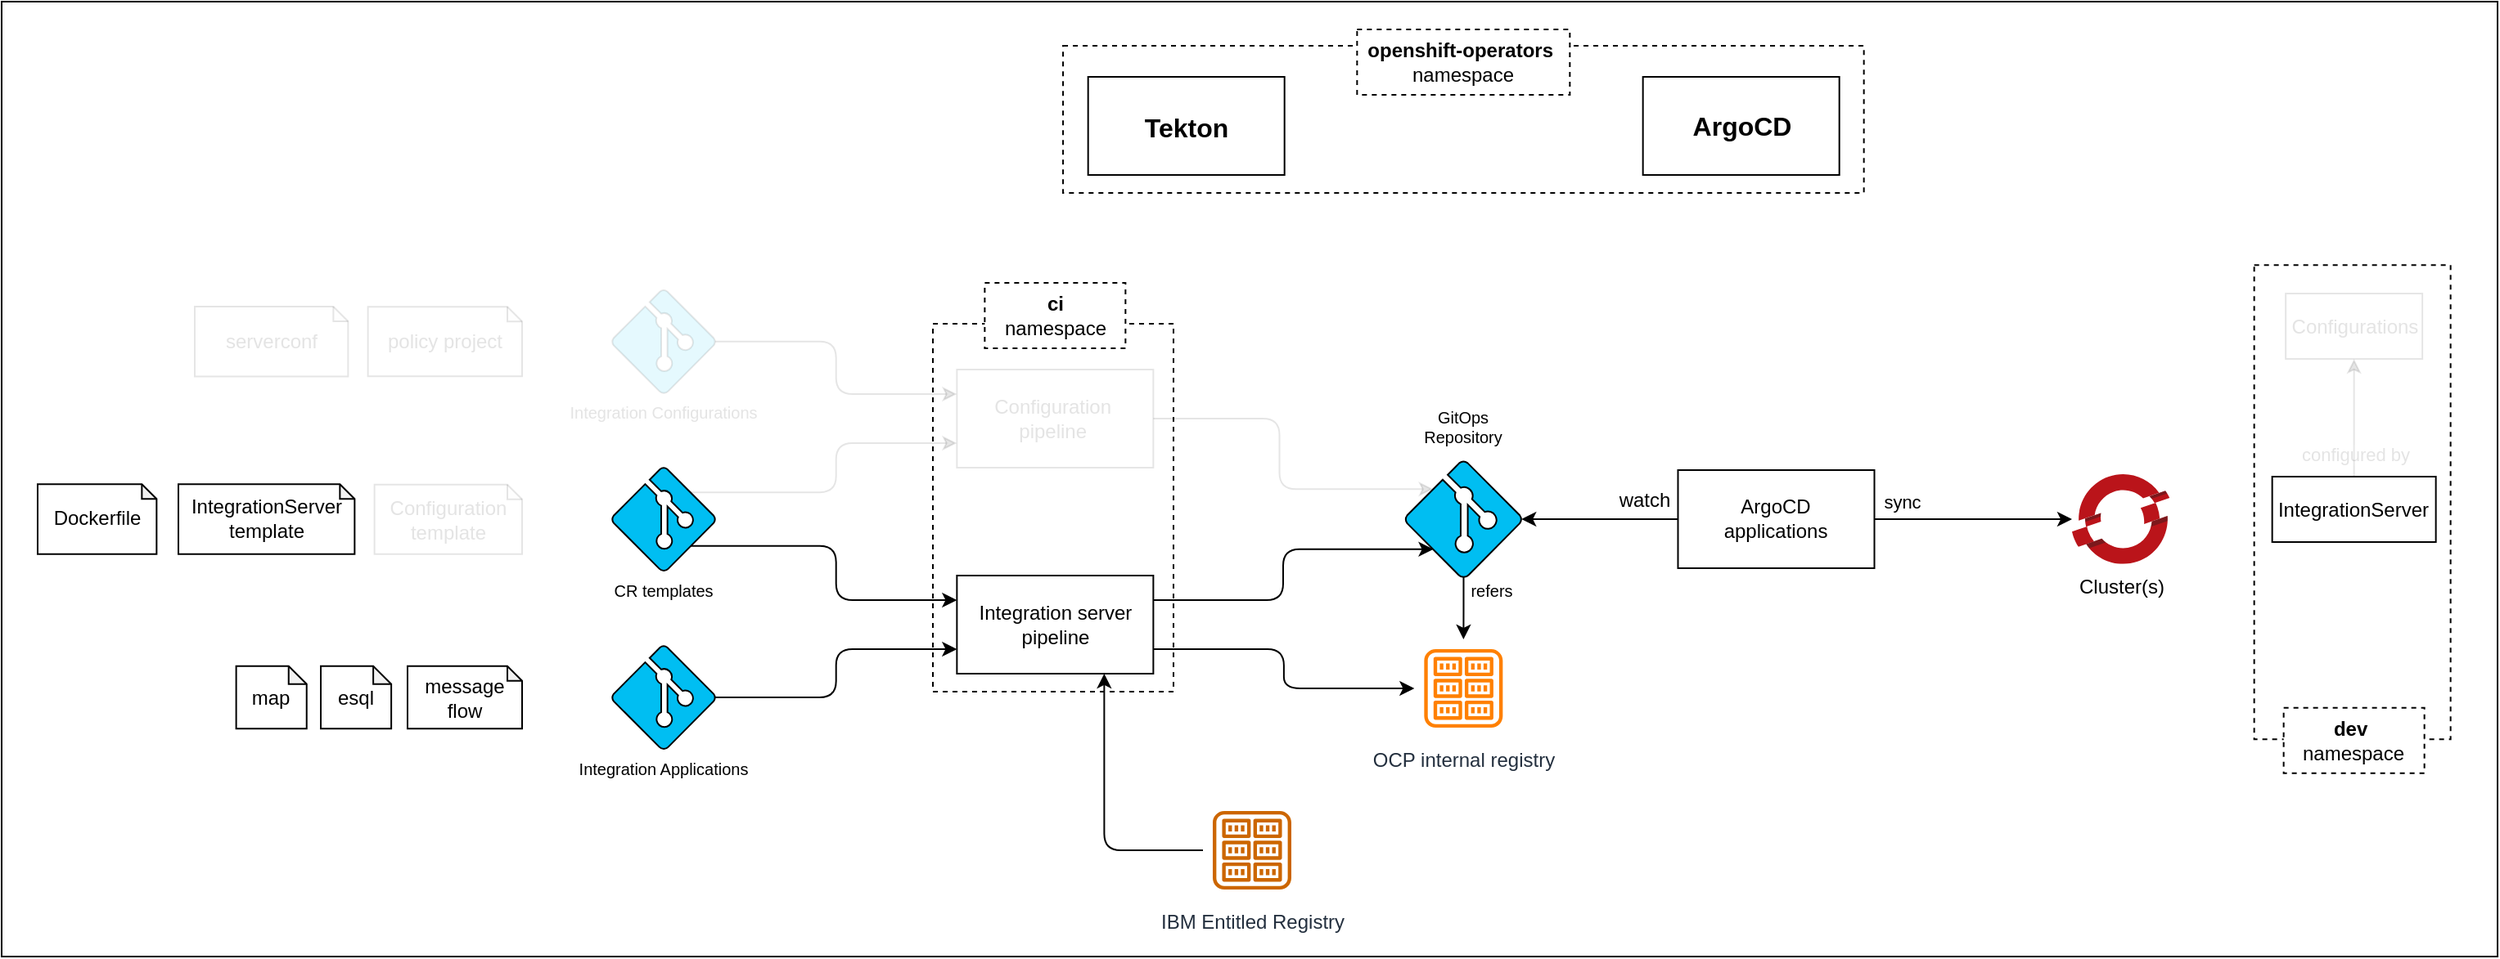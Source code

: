 <mxfile version="13.7.9" type="device"><diagram id="y4Npf84sFNT_zSaNWybv" name="Page-1"><mxGraphModel dx="1524" dy="60" grid="0" gridSize="10" guides="1" tooltips="1" connect="1" arrows="1" fold="1" page="1" pageScale="1" pageWidth="1169" pageHeight="827" math="0" shadow="0"><root><mxCell id="0"/><mxCell id="1" parent="0"/><mxCell id="p0zIint-GtP8a0dcS22a-35" value="" style="rounded=0;whiteSpace=wrap;html=1;fillColor=none;" parent="1" vertex="1"><mxGeometry x="365" y="958" width="1525" height="584" as="geometry"/></mxCell><mxCell id="9tkTMFBo7f2N9bZobKJJ-46" value="" style="rounded=0;whiteSpace=wrap;html=1;labelBackgroundColor=none;strokeColor=#000000;fontSize=10;fillColor=none;dashed=1;" parent="1" vertex="1"><mxGeometry x="934" y="1155" width="147" height="225" as="geometry"/></mxCell><mxCell id="HI1UlYrGFAeUCfRMkIcx-2" value="" style="rounded=0;whiteSpace=wrap;html=1;fillColor=none;dashed=1;" parent="1" vertex="1"><mxGeometry x="1013.52" y="985" width="489.32" height="90" as="geometry"/></mxCell><mxCell id="HI1UlYrGFAeUCfRMkIcx-4" value="" style="rounded=0;whiteSpace=wrap;html=1;strokeWidth=1;fontSize=12;fontColor=#000000;fillColor=none;" parent="1" vertex="1"><mxGeometry x="1028.84" y="1004.01" width="120" height="60" as="geometry"/></mxCell><mxCell id="HI1UlYrGFAeUCfRMkIcx-5" value="" style="rounded=0;whiteSpace=wrap;html=1;strokeWidth=1;fontSize=12;fontColor=#000000;fillColor=none;" parent="1" vertex="1"><mxGeometry x="1367.84" y="1004.01" width="120" height="60" as="geometry"/></mxCell><mxCell id="HI1UlYrGFAeUCfRMkIcx-15" value="ArgoCD&lt;br&gt;applications" style="rounded=0;whiteSpace=wrap;html=1;strokeWidth=1;fontSize=12;fontColor=#000000;fillColor=none;" parent="1" vertex="1"><mxGeometry x="1389.25" y="1244.496" width="120" height="60" as="geometry"/></mxCell><mxCell id="HI1UlYrGFAeUCfRMkIcx-17" value="Tekton" style="text;html=1;strokeColor=none;align=center;verticalAlign=middle;whiteSpace=wrap;rounded=0;fontSize=16;fontColor=#000000;fontStyle=1;" parent="1" vertex="1"><mxGeometry x="1068.52" y="1025" width="40" height="20" as="geometry"/></mxCell><mxCell id="HI1UlYrGFAeUCfRMkIcx-18" value="ArgoCD" style="text;html=1;strokeColor=none;align=center;verticalAlign=middle;whiteSpace=wrap;rounded=0;fontSize=16;fontColor=#000000;fontStyle=1;" parent="1" vertex="1"><mxGeometry x="1383.59" y="1024.01" width="88.5" height="20" as="geometry"/></mxCell><mxCell id="HI1UlYrGFAeUCfRMkIcx-37" value="watch" style="text;html=1;strokeColor=none;align=center;verticalAlign=middle;whiteSpace=wrap;rounded=0;fontSize=12;rotation=0;" parent="1" vertex="1"><mxGeometry x="1349.25" y="1253.14" width="40" height="20" as="geometry"/></mxCell><mxCell id="HI1UlYrGFAeUCfRMkIcx-40" value="&lt;b&gt;ci&lt;/b&gt; &lt;br&gt;namespace" style="text;html=1;align=center;verticalAlign=middle;whiteSpace=wrap;rounded=0;dashed=1;labelBackgroundColor=none;strokeColor=#000000;fillColor=#ffffff;" parent="1" vertex="1"><mxGeometry x="965.68" y="1130" width="86" height="40" as="geometry"/></mxCell><mxCell id="HI1UlYrGFAeUCfRMkIcx-65" value="&lt;b&gt;openshift-operators&lt;/b&gt;&amp;nbsp;&lt;br&gt;namespace" style="text;html=1;align=center;verticalAlign=middle;whiteSpace=wrap;rounded=0;dashed=1;labelBackgroundColor=none;strokeColor=#000000;fillColor=#ffffff;" parent="1" vertex="1"><mxGeometry x="1193.18" y="975" width="130" height="40" as="geometry"/></mxCell><mxCell id="9tkTMFBo7f2N9bZobKJJ-18" value="Integration Applications" style="verticalLabelPosition=bottom;html=1;verticalAlign=top;align=center;fillColor=#00BEF2;shape=mxgraph.azure.git_repository;fontSize=10;" parent="1" vertex="1"><mxGeometry x="738" y="1352.004" width="62.992" height="62.992" as="geometry"/></mxCell><mxCell id="9tkTMFBo7f2N9bZobKJJ-22" value="" style="verticalLabelPosition=bottom;html=1;verticalAlign=top;align=center;fillColor=#00BEF2;shape=mxgraph.azure.git_repository;fontSize=10;labelBackgroundColor=#ffffff;textOpacity=10;" parent="1" vertex="1"><mxGeometry x="1222.75" y="1239.063" width="70.866" height="70.866" as="geometry"/></mxCell><mxCell id="HI1UlYrGFAeUCfRMkIcx-12" style="edgeStyle=orthogonalEdgeStyle;rounded=0;orthogonalLoop=1;jettySize=auto;html=1;fontSize=12;fontColor=#000000;entryX=1;entryY=0.5;entryDx=0;entryDy=0;entryPerimeter=0;exitX=0;exitY=0.5;exitDx=0;exitDy=0;" parent="1" source="HI1UlYrGFAeUCfRMkIcx-15" target="9tkTMFBo7f2N9bZobKJJ-22" edge="1"><mxGeometry x="447" y="958" as="geometry"><mxPoint x="1302.85" y="1239.95" as="targetPoint"/><Array as="points"/></mxGeometry></mxCell><mxCell id="9tkTMFBo7f2N9bZobKJJ-24" value="OCP internal registry" style="outlineConnect=0;fontColor=#232F3E;gradientColor=none;dashed=0;verticalLabelPosition=bottom;verticalAlign=top;align=center;html=1;fontSize=12;fontStyle=0;aspect=fixed;shape=mxgraph.aws4.resourceIcon;resIcon=mxgraph.aws4.registry;fillColor=none;strokeColor=#FF8000;" parent="1" vertex="1"><mxGeometry x="1228.18" y="1348" width="60" height="60" as="geometry"/></mxCell><mxCell id="HI1UlYrGFAeUCfRMkIcx-73" style="edgeStyle=orthogonalEdgeStyle;rounded=0;orthogonalLoop=1;jettySize=auto;html=1;" parent="1" source="9tkTMFBo7f2N9bZobKJJ-22" target="9tkTMFBo7f2N9bZobKJJ-24" edge="1"><mxGeometry x="447" y="958" as="geometry"><mxPoint x="1252.75" y="1275.16" as="sourcePoint"/><mxPoint x="1252.75" y="1340.66" as="targetPoint"/></mxGeometry></mxCell><mxCell id="9tkTMFBo7f2N9bZobKJJ-17" value="refers" style="edgeLabel;html=1;align=center;verticalAlign=middle;resizable=0;points=[];fontSize=10;labelBackgroundColor=#ffffff;" parent="HI1UlYrGFAeUCfRMkIcx-73" vertex="1" connectable="0"><mxGeometry x="0.122" y="-1" relative="1" as="geometry"><mxPoint x="17.79" y="-13.29" as="offset"/></mxGeometry></mxCell><mxCell id="9tkTMFBo7f2N9bZobKJJ-27" value="Cluster(s)" style="aspect=fixed;html=1;points=[];align=center;image;fontSize=12;image=img/lib/mscae/OpenShift.svg;strokeColor=#000000;fillColor=#5F0101;" parent="1" vertex="1"><mxGeometry x="1630" y="1247.061" width="59.65" height="54.87" as="geometry"/></mxCell><mxCell id="HI1UlYrGFAeUCfRMkIcx-13" style="edgeStyle=orthogonalEdgeStyle;rounded=0;orthogonalLoop=1;jettySize=auto;html=1;" parent="1" source="HI1UlYrGFAeUCfRMkIcx-15" target="9tkTMFBo7f2N9bZobKJJ-27" edge="1"><mxGeometry x="447" y="958" as="geometry"><mxPoint x="1624.82" y="1240.16" as="targetPoint"/></mxGeometry></mxCell><mxCell id="HI1UlYrGFAeUCfRMkIcx-14" value="sync" style="edgeLabel;html=1;align=center;verticalAlign=middle;resizable=0;points=[];" parent="HI1UlYrGFAeUCfRMkIcx-13" vertex="1" connectable="0"><mxGeometry x="0.232" y="-1" relative="1" as="geometry"><mxPoint x="-57.73" y="-11.38" as="offset"/></mxGeometry></mxCell><mxCell id="9tkTMFBo7f2N9bZobKJJ-28" value="IBM Entitled Registry" style="outlineConnect=0;fontColor=#232F3E;gradientColor=none;dashed=0;verticalLabelPosition=bottom;verticalAlign=top;align=center;html=1;fontSize=12;fontStyle=0;aspect=fixed;shape=mxgraph.aws4.resourceIcon;resIcon=mxgraph.aws4.registry;fillColor=none;strokeColor=#CC6600;" parent="1" vertex="1"><mxGeometry x="1099" y="1447" width="60" height="60" as="geometry"/></mxCell><mxCell id="9tkTMFBo7f2N9bZobKJJ-35" value="GitOps Repository" style="text;html=1;strokeColor=none;fillColor=none;align=center;verticalAlign=middle;whiteSpace=wrap;rounded=0;labelBackgroundColor=#ffffff;fontSize=10;" parent="1" vertex="1"><mxGeometry x="1238.18" y="1208" width="40" height="20" as="geometry"/></mxCell><mxCell id="p0zIint-GtP8a0dcS22a-18" value="" style="endArrow=classic;html=1;edgeStyle=orthogonalEdgeStyle;exitX=1;exitY=0.5;exitDx=0;exitDy=0;entryX=0.24;entryY=0.24;entryDx=0;entryDy=0;entryPerimeter=0;endFill=1;opacity=10;" parent="1" source="HI1UlYrGFAeUCfRMkIcx-36" target="9tkTMFBo7f2N9bZobKJJ-22" edge="1"><mxGeometry x="447" y="958" width="50" height="50" as="geometry"><mxPoint x="1129" y="1281" as="sourcePoint"/><mxPoint x="1179" y="1231" as="targetPoint"/></mxGeometry></mxCell><mxCell id="p0zIint-GtP8a0dcS22a-19" value="" style="endArrow=classic;html=1;edgeStyle=orthogonalEdgeStyle;exitX=1;exitY=0.25;exitDx=0;exitDy=0;entryX=0.24;entryY=0.76;entryDx=0;entryDy=0;entryPerimeter=0;endFill=1;" parent="1" source="HI1UlYrGFAeUCfRMkIcx-44" target="9tkTMFBo7f2N9bZobKJJ-22" edge="1"><mxGeometry x="447" y="958" width="50" height="50" as="geometry"><mxPoint x="1119" y="1348" as="sourcePoint"/><mxPoint x="1213" y="1270" as="targetPoint"/><Array as="points"><mxPoint x="1148" y="1324"/><mxPoint x="1148" y="1293"/></Array></mxGeometry></mxCell><mxCell id="p0zIint-GtP8a0dcS22a-20" value="" style="endArrow=classic;html=1;edgeStyle=orthogonalEdgeStyle;entryX=0;entryY=0.75;entryDx=0;entryDy=0;exitX=1;exitY=0.5;exitDx=0;exitDy=0;exitPerimeter=0;startArrow=none;startFill=0;endFill=1;" parent="1" source="9tkTMFBo7f2N9bZobKJJ-18" target="HI1UlYrGFAeUCfRMkIcx-44" edge="1"><mxGeometry x="447" y="958" width="50" height="50" as="geometry"><mxPoint x="794" y="1540" as="sourcePoint"/><mxPoint x="844" y="1490" as="targetPoint"/></mxGeometry></mxCell><mxCell id="p0zIint-GtP8a0dcS22a-24" value="" style="endArrow=classic;html=1;edgeStyle=orthogonalEdgeStyle;exitX=1;exitY=0.75;exitDx=0;exitDy=0;endFill=1;" parent="1" source="HI1UlYrGFAeUCfRMkIcx-44" target="9tkTMFBo7f2N9bZobKJJ-24" edge="1"><mxGeometry x="447" y="958" width="50" height="50" as="geometry"><mxPoint x="1133" y="1405" as="sourcePoint"/><mxPoint x="1183" y="1355" as="targetPoint"/></mxGeometry></mxCell><mxCell id="p0zIint-GtP8a0dcS22a-25" value="" style="endArrow=classic;html=1;edgeStyle=orthogonalEdgeStyle;entryX=0.75;entryY=1;entryDx=0;entryDy=0;startArrow=none;startFill=0;endFill=1;" parent="1" source="9tkTMFBo7f2N9bZobKJJ-28" target="HI1UlYrGFAeUCfRMkIcx-44" edge="1"><mxGeometry x="447" y="958" width="50" height="50" as="geometry"><mxPoint x="990" y="1495" as="sourcePoint"/><mxPoint x="1040" y="1445" as="targetPoint"/></mxGeometry></mxCell><mxCell id="p0zIint-GtP8a0dcS22a-26" value="" style="group" parent="1" vertex="1" connectable="0"><mxGeometry x="1741.32" y="1119.166" width="120" height="310.66" as="geometry"/></mxCell><mxCell id="HI1UlYrGFAeUCfRMkIcx-7" value="" style="rounded=0;whiteSpace=wrap;html=1;fillColor=none;dashed=1;" parent="p0zIint-GtP8a0dcS22a-26" vertex="1"><mxGeometry width="120" height="290" as="geometry"/></mxCell><mxCell id="HI1UlYrGFAeUCfRMkIcx-32" value="IntegrationServer" style="rounded=0;whiteSpace=wrap;html=1;fillColor=none;" parent="p0zIint-GtP8a0dcS22a-26" vertex="1"><mxGeometry x="11" y="129.34" width="100" height="40" as="geometry"/></mxCell><mxCell id="HI1UlYrGFAeUCfRMkIcx-35" value="Configurations" style="rounded=0;whiteSpace=wrap;html=1;fillColor=#ffffff;textOpacity=10;opacity=10;" parent="p0zIint-GtP8a0dcS22a-26" vertex="1"><mxGeometry x="19.25" y="17.37" width="83.5" height="40" as="geometry"/></mxCell><mxCell id="HI1UlYrGFAeUCfRMkIcx-75" style="edgeStyle=orthogonalEdgeStyle;rounded=0;orthogonalLoop=1;jettySize=auto;html=1;entryX=0.5;entryY=1;entryDx=0;entryDy=0;textOpacity=10;opacity=10;" parent="p0zIint-GtP8a0dcS22a-26" source="HI1UlYrGFAeUCfRMkIcx-32" target="HI1UlYrGFAeUCfRMkIcx-35" edge="1"><mxGeometry relative="1" as="geometry"/></mxCell><mxCell id="9tkTMFBo7f2N9bZobKJJ-10" value="configured by" style="edgeLabel;html=1;align=center;verticalAlign=middle;resizable=0;points=[];textOpacity=10;" parent="HI1UlYrGFAeUCfRMkIcx-75" vertex="1" connectable="0"><mxGeometry x="-0.297" relative="1" as="geometry"><mxPoint y="11.27" as="offset"/></mxGeometry></mxCell><mxCell id="HI1UlYrGFAeUCfRMkIcx-41" value="&lt;b&gt;dev&lt;/b&gt;&amp;nbsp;&lt;br&gt;namespace" style="text;html=1;align=center;verticalAlign=middle;whiteSpace=wrap;rounded=0;dashed=1;labelBackgroundColor=none;strokeColor=#000000;fillColor=#ffffff;" parent="p0zIint-GtP8a0dcS22a-26" vertex="1"><mxGeometry x="18" y="270.66" width="86" height="40" as="geometry"/></mxCell><mxCell id="HI1UlYrGFAeUCfRMkIcx-27" value="serverconf" style="shape=note;whiteSpace=wrap;html=1;backgroundOutline=1;darkOpacity=0.05;fillColor=none;size=9;opacity=10;textOpacity=10;" parent="1" vertex="1"><mxGeometry x="483.0" y="1144.515" width="93.68" height="42.71" as="geometry"/></mxCell><mxCell id="HI1UlYrGFAeUCfRMkIcx-31" value="policy project" style="shape=note;whiteSpace=wrap;html=1;backgroundOutline=1;darkOpacity=0.05;fillColor=none;size=9;opacity=10;textOpacity=10;" parent="1" vertex="1"><mxGeometry x="588.82" y="1144.62" width="94.18" height="42.5" as="geometry"/></mxCell><mxCell id="HI1UlYrGFAeUCfRMkIcx-44" value="Integration server&lt;br&gt;pipeline" style="rounded=0;whiteSpace=wrap;html=1;strokeWidth=1;fontSize=12;fontColor=#000000;fillColor=none;" parent="1" vertex="1"><mxGeometry x="948.68" y="1308.996" width="120" height="60" as="geometry"/></mxCell><mxCell id="p0zIint-GtP8a0dcS22a-21" value="" style="endArrow=classic;html=1;edgeStyle=orthogonalEdgeStyle;exitX=0.76;exitY=0.76;exitDx=0;exitDy=0;exitPerimeter=0;entryX=0;entryY=0.25;entryDx=0;entryDy=0;endFill=1;" parent="1" source="p0zIint-GtP8a0dcS22a-1" target="HI1UlYrGFAeUCfRMkIcx-44" edge="1"><mxGeometry x="447" y="958" width="50" height="50" as="geometry"><mxPoint x="849" y="1333" as="sourcePoint"/><mxPoint x="899" y="1283" as="targetPoint"/></mxGeometry></mxCell><mxCell id="HI1UlYrGFAeUCfRMkIcx-36" value="Configuration&amp;nbsp;&lt;br&gt;pipeline&amp;nbsp;" style="rounded=0;whiteSpace=wrap;html=1;strokeWidth=1;fontSize=12;fontColor=#000000;fillColor=none;opacity=10;textOpacity=10;" parent="1" vertex="1"><mxGeometry x="948.68" y="1183.003" width="120" height="60" as="geometry"/></mxCell><mxCell id="p0zIint-GtP8a0dcS22a-16" value="" style="endArrow=classic;html=1;edgeStyle=orthogonalEdgeStyle;entryX=0;entryY=0.25;entryDx=0;entryDy=0;exitX=1;exitY=0.5;exitDx=0;exitDy=0;exitPerimeter=0;endFill=1;opacity=10;textOpacity=10;" parent="1" source="9tkTMFBo7f2N9bZobKJJ-30" target="HI1UlYrGFAeUCfRMkIcx-36" edge="1"><mxGeometry x="447" y="958" width="50" height="50" as="geometry"><mxPoint x="831" y="1367" as="sourcePoint"/><mxPoint x="886" y="1240" as="targetPoint"/></mxGeometry></mxCell><mxCell id="p0zIint-GtP8a0dcS22a-17" value="" style="endArrow=classic;html=1;edgeStyle=orthogonalEdgeStyle;entryX=0;entryY=0.75;entryDx=0;entryDy=0;exitX=0.76;exitY=0.24;exitDx=0;exitDy=0;exitPerimeter=0;endFill=1;opacity=10;" parent="1" source="p0zIint-GtP8a0dcS22a-1" target="HI1UlYrGFAeUCfRMkIcx-36" edge="1"><mxGeometry x="447" y="958" width="50" height="50" as="geometry"><mxPoint x="802" y="1265" as="sourcePoint"/><mxPoint x="898" y="1253" as="targetPoint"/></mxGeometry></mxCell><mxCell id="HI1UlYrGFAeUCfRMkIcx-29" value="esql" style="shape=note;whiteSpace=wrap;html=1;backgroundOutline=1;darkOpacity=0.05;size=11;fillColor=none;" parent="1" vertex="1"><mxGeometry x="560.0" y="1364.365" width="43.06" height="38.27" as="geometry"/></mxCell><mxCell id="HI1UlYrGFAeUCfRMkIcx-30" value="message flow" style="shape=note;whiteSpace=wrap;html=1;backgroundOutline=1;darkOpacity=0.05;size=9;fillColor=none;" parent="1" vertex="1"><mxGeometry x="613.0" y="1364.365" width="70" height="38.27" as="geometry"/></mxCell><mxCell id="9tkTMFBo7f2N9bZobKJJ-9" value="map" style="shape=note;whiteSpace=wrap;html=1;backgroundOutline=1;darkOpacity=0.05;size=11;fillColor=none;" parent="1" vertex="1"><mxGeometry x="508.31" y="1364.365" width="43.06" height="38.27" as="geometry"/></mxCell><mxCell id="9tkTMFBo7f2N9bZobKJJ-30" value="Integration Configurations" style="verticalLabelPosition=bottom;html=1;verticalAlign=top;align=center;fillColor=#00BEF2;shape=mxgraph.azure.git_repository;fontSize=10;opacity=10;textOpacity=10;" parent="1" vertex="1"><mxGeometry x="738" y="1134.374" width="62.992" height="62.992" as="geometry"/></mxCell><mxCell id="p0zIint-GtP8a0dcS22a-1" value="CR templates" style="verticalLabelPosition=bottom;html=1;verticalAlign=top;align=center;fillColor=#00BEF2;shape=mxgraph.azure.git_repository;fontSize=10;" parent="1" vertex="1"><mxGeometry x="738" y="1243" width="62.992" height="62.992" as="geometry"/></mxCell><mxCell id="p0zIint-GtP8a0dcS22a-29" value="IntegrationServer&lt;br&gt;template" style="shape=note;whiteSpace=wrap;html=1;backgroundOutline=1;darkOpacity=0.05;fillColor=none;size=9;" parent="1" vertex="1"><mxGeometry x="473" y="1253.136" width="107.68" height="42.71" as="geometry"/></mxCell><mxCell id="p0zIint-GtP8a0dcS22a-30" value="Configuration&lt;br&gt;template" style="shape=note;whiteSpace=wrap;html=1;backgroundOutline=1;darkOpacity=0.05;fillColor=none;size=9;opacity=10;textOpacity=10;" parent="1" vertex="1"><mxGeometry x="592.82" y="1253.356" width="90.18" height="42.5" as="geometry"/></mxCell><mxCell id="kyW96iY4Qmr0Ktw2HqPM-1" value="Dockerfile" style="shape=note;whiteSpace=wrap;html=1;backgroundOutline=1;darkOpacity=0.05;fillColor=none;size=9;" parent="1" vertex="1"><mxGeometry x="387" y="1253.14" width="72.68" height="42.71" as="geometry"/></mxCell></root></mxGraphModel></diagram></mxfile>